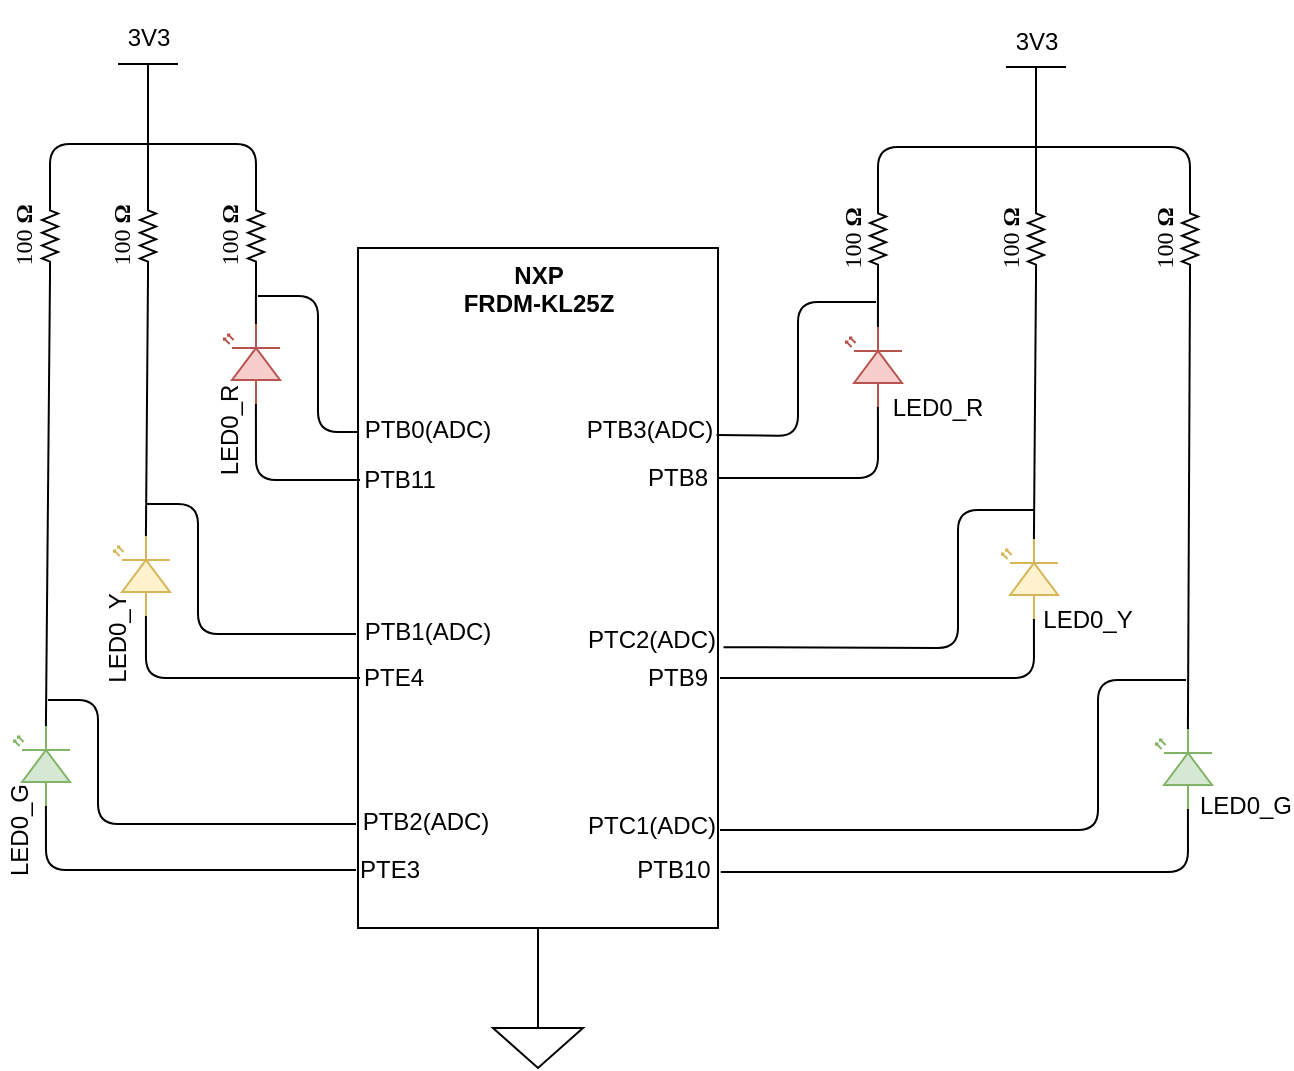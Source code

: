 <mxfile pages="1" version="11.2.5" type="device"><diagram name="Page-1" id="7e0a89b8-554c-2b80-1dc8-d5c74ca68de4"><mxGraphModel dx="1160" dy="662" grid="1" gridSize="10" guides="1" tooltips="1" connect="1" arrows="1" fold="1" page="1" pageScale="1" pageWidth="1100" pageHeight="850" background="#ffffff" math="0" shadow="0"><root><mxCell id="0"/><mxCell id="1" parent="0"/><mxCell id="2PeqNydTLMiZYNyqmPck-4" value="" style="rounded=0;whiteSpace=wrap;html=1;" parent="1" vertex="1"><mxGeometry x="440" y="180" width="180" height="340" as="geometry"/></mxCell><mxCell id="2PeqNydTLMiZYNyqmPck-20" value="" style="pointerEvents=1;verticalLabelPosition=bottom;shadow=0;dashed=0;align=center;fillColor=#ffffff;html=1;verticalAlign=top;strokeWidth=1;shape=mxgraph.electrical.signal_sources.signal_ground;" parent="1" vertex="1"><mxGeometry x="507.5" y="560" width="45" height="30" as="geometry"/></mxCell><mxCell id="2PeqNydTLMiZYNyqmPck-21" value="" style="endArrow=none;html=1;entryX=0.5;entryY=0;entryDx=0;entryDy=0;entryPerimeter=0;exitX=0.5;exitY=1;exitDx=0;exitDy=0;" parent="1" source="2PeqNydTLMiZYNyqmPck-4" target="2PeqNydTLMiZYNyqmPck-20" edge="1"><mxGeometry width="50" height="50" relative="1" as="geometry"><mxPoint x="420" y="590" as="sourcePoint"/><mxPoint x="470" y="540" as="targetPoint"/></mxGeometry></mxCell><mxCell id="wEV8gtDyHZMMf3aclOLT-19" value="NXP&lt;br&gt;FRDM-KL25Z" style="text;html=1;align=center;fontStyle=1" parent="1" vertex="1"><mxGeometry x="470" y="180" width="120" height="30" as="geometry"/></mxCell><mxCell id="wEV8gtDyHZMMf3aclOLT-66" value="PTB8" style="text;html=1;strokeColor=none;fillColor=none;align=center;verticalAlign=middle;whiteSpace=wrap;rounded=0;" parent="1" vertex="1"><mxGeometry x="580" y="284.5" width="40" height="20" as="geometry"/></mxCell><mxCell id="wEV8gtDyHZMMf3aclOLT-67" value="PTB9&lt;span style=&quot;font-family: &amp;#34;helvetica&amp;#34; , &amp;#34;arial&amp;#34; , sans-serif ; font-size: 0px ; white-space: nowrap&quot;&gt;%3CmxGraphModel%3E%3Croot%3E%3CmxCell%20id%3D%220%22%2F%3E%3CmxCell%20id%3D%221%22%20parent%3D%220%22%2F%3E%3CmxCell%20id%3D%222%22%20value%3D%22PTB8%22%20style%3D%22text%3Bhtml%3D1%3BstrokeColor%3Dnone%3BfillColor%3Dnone%3Balign%3Dcenter%3BverticalAlign%3Dmiddle%3BwhiteSpace%3Dwrap%3Brounded%3D0%3B%22%20vertex%3D%221%22%20parent%3D%221%22%3E%3CmxGeometry%20x%3D%22580%22%20y%3D%22240%22%20width%3D%2240%22%20height%3D%2220%22%20as%3D%22geometry%22%2F%3E%3C%2FmxCell%3E%3C%2Froot%3E%3C%2FmxGraphModel%3E&lt;/span&gt;" style="text;html=1;strokeColor=none;fillColor=none;align=center;verticalAlign=middle;whiteSpace=wrap;rounded=0;" parent="1" vertex="1"><mxGeometry x="580" y="385" width="40" height="20" as="geometry"/></mxCell><mxCell id="wEV8gtDyHZMMf3aclOLT-68" value="PTB10&lt;span style=&quot;font-family: &amp;#34;helvetica&amp;#34; , &amp;#34;arial&amp;#34; , sans-serif ; font-size: 0px ; white-space: nowrap&quot;&gt;%3CmxGraphModel%3E%3Croot%3E%3CmxCell%20id%3D%220%22%2F%3E%3CmxCell%20id%3D%221%22%20parent%3D%220%22%2F%3E%3CmxCell%20id%3D%222%22%20value%3D%22PTB8%22%20style%3D%22text%3Bhtml%3D1%3BstrokeColor%3Dnone%3BfillColor%3Dnone%3Balign%3Dcenter%3BverticalAlign%3Dmiddle%3BwhiteSpace%3Dwrap%3Brounded%3D0%3B%22%20vertex%3D%221%22%20parent%3D%221%22%3E%3CmxGeometry%20x%3D%22580%22%20y%3D%22240%22%20width%3D%2240%22%20height%3D%2220%22%20as%3D%22geometry%22%2F%3E%3C%2FmxCell%3E%3C%2Froot%3E%3C%2FmxGraphModel%3E&lt;/span&gt;" style="text;html=1;strokeColor=none;fillColor=none;align=center;verticalAlign=middle;whiteSpace=wrap;rounded=0;" parent="1" vertex="1"><mxGeometry x="577.5" y="481" width="40" height="20" as="geometry"/></mxCell><mxCell id="wEV8gtDyHZMMf3aclOLT-72" value="PTB3(ADC)" style="text;html=1;strokeColor=none;fillColor=none;align=center;verticalAlign=middle;whiteSpace=wrap;rounded=0;" parent="1" vertex="1"><mxGeometry x="566" y="261" width="40" height="20" as="geometry"/></mxCell><mxCell id="wEV8gtDyHZMMf3aclOLT-73" value="PTC2(ADC)" style="text;html=1;strokeColor=none;fillColor=none;align=center;verticalAlign=middle;whiteSpace=wrap;rounded=0;" parent="1" vertex="1"><mxGeometry x="567" y="366" width="40" height="20" as="geometry"/></mxCell><mxCell id="wEV8gtDyHZMMf3aclOLT-74" value="PTC1(ADC)" style="text;html=1;strokeColor=none;fillColor=none;align=center;verticalAlign=middle;whiteSpace=wrap;rounded=0;" parent="1" vertex="1"><mxGeometry x="567" y="459" width="40" height="20" as="geometry"/></mxCell><mxCell id="2PeqNydTLMiZYNyqmPck-8" value="PTB11" style="text;html=1;strokeColor=none;fillColor=none;align=center;verticalAlign=middle;whiteSpace=wrap;rounded=0;" parent="1" vertex="1"><mxGeometry x="441" y="286" width="40" height="20" as="geometry"/></mxCell><mxCell id="2PeqNydTLMiZYNyqmPck-9" value="PTE4" style="text;html=1;strokeColor=none;fillColor=none;align=center;verticalAlign=middle;whiteSpace=wrap;rounded=0;" parent="1" vertex="1"><mxGeometry x="438" y="385" width="40" height="20" as="geometry"/></mxCell><mxCell id="2PeqNydTLMiZYNyqmPck-10" value="PTE3" style="text;html=1;strokeColor=none;fillColor=none;align=center;verticalAlign=middle;whiteSpace=wrap;rounded=0;" parent="1" vertex="1"><mxGeometry x="436" y="481" width="40" height="20" as="geometry"/></mxCell><mxCell id="2PeqNydTLMiZYNyqmPck-1" value="100&amp;nbsp;&lt;b&gt;Ω&lt;/b&gt;" style="verticalLabelPosition=top;shadow=0;dashed=0;align=center;fillColor=#ffffff;html=1;verticalAlign=bottom;strokeWidth=1;shape=mxgraph.electrical.resistors.resistor_2;rounded=1;comic=0;labelBackgroundColor=none;fontFamily=Verdana;fontSize=12;fontColor=#000000;rotation=-90;labelPosition=center;" parent="1" vertex="1"><mxGeometry x="315" y="170" width="40" height="8" as="geometry"/></mxCell><mxCell id="wEV8gtDyHZMMf3aclOLT-4" value="100&amp;nbsp;&lt;b&gt;Ω&lt;/b&gt;" style="verticalLabelPosition=top;shadow=0;dashed=0;align=center;fillColor=#ffffff;html=1;verticalAlign=bottom;strokeWidth=1;shape=mxgraph.electrical.resistors.resistor_2;rounded=1;comic=0;labelBackgroundColor=none;fontFamily=Verdana;fontSize=12;fontColor=#000000;rotation=-90;labelPosition=center;" parent="1" vertex="1"><mxGeometry x="369" y="170" width="40" height="8" as="geometry"/></mxCell><mxCell id="wEV8gtDyHZMMf3aclOLT-5" value="100&amp;nbsp;&lt;b&gt;Ω&lt;/b&gt;" style="verticalLabelPosition=top;shadow=0;dashed=0;align=center;fillColor=#ffffff;html=1;verticalAlign=bottom;strokeWidth=1;shape=mxgraph.electrical.resistors.resistor_2;rounded=1;comic=0;labelBackgroundColor=none;fontFamily=Verdana;fontSize=12;fontColor=#000000;rotation=-90;labelPosition=center;" parent="1" vertex="1"><mxGeometry x="266" y="170" width="40" height="8" as="geometry"/></mxCell><mxCell id="wEV8gtDyHZMMf3aclOLT-15" value="PTB0(ADC)" style="text;html=1;strokeColor=none;fillColor=none;align=center;verticalAlign=middle;whiteSpace=wrap;rounded=0;" parent="1" vertex="1"><mxGeometry x="455" y="261" width="40" height="20" as="geometry"/></mxCell><mxCell id="wEV8gtDyHZMMf3aclOLT-17" value="PTB1(ADC)" style="text;html=1;strokeColor=none;fillColor=none;align=center;verticalAlign=middle;whiteSpace=wrap;rounded=0;" parent="1" vertex="1"><mxGeometry x="455" y="362" width="40" height="20" as="geometry"/></mxCell><mxCell id="wEV8gtDyHZMMf3aclOLT-23" value="PTB2(ADC)" style="text;html=1;strokeColor=none;fillColor=none;align=center;verticalAlign=middle;whiteSpace=wrap;rounded=0;" parent="1" vertex="1"><mxGeometry x="454" y="457" width="40" height="20" as="geometry"/></mxCell><mxCell id="2PeqNydTLMiZYNyqmPck-35" value="LED0_R" style="text;html=1;strokeColor=none;fillColor=none;align=center;verticalAlign=middle;whiteSpace=wrap;rounded=0;rotation=-90;" parent="1" vertex="1"><mxGeometry x="356" y="261" width="40" height="20" as="geometry"/></mxCell><mxCell id="2PeqNydTLMiZYNyqmPck-2" value="" style="verticalLabelPosition=bottom;shadow=0;dashed=0;align=center;fillColor=#f8cecc;html=1;verticalAlign=top;strokeWidth=1;shape=mxgraph.electrical.opto_electronics.led_2;pointerEvents=1;rotation=-90;strokeColor=#b85450;" parent="1" vertex="1"><mxGeometry x="367" y="224" width="40" height="28" as="geometry"/></mxCell><mxCell id="2PeqNydTLMiZYNyqmPck-22" value="" style="verticalLabelPosition=bottom;shadow=0;dashed=0;align=center;fillColor=#fff2cc;html=1;verticalAlign=top;strokeWidth=1;shape=mxgraph.electrical.opto_electronics.led_2;pointerEvents=1;rotation=-90;strokeColor=#d6b656;" parent="1" vertex="1"><mxGeometry x="312" y="330" width="40" height="28" as="geometry"/></mxCell><mxCell id="2PeqNydTLMiZYNyqmPck-36" value="LED0_Y" style="text;html=1;strokeColor=none;fillColor=none;align=center;verticalAlign=middle;whiteSpace=wrap;rounded=0;rotation=-90;" parent="1" vertex="1"><mxGeometry x="300" y="365" width="40" height="20" as="geometry"/></mxCell><mxCell id="2PeqNydTLMiZYNyqmPck-23" value="" style="verticalLabelPosition=bottom;shadow=0;dashed=0;align=center;fillColor=#d5e8d4;html=1;verticalAlign=top;strokeWidth=1;shape=mxgraph.electrical.opto_electronics.led_2;pointerEvents=1;rotation=-90;strokeColor=#82b366;" parent="1" vertex="1"><mxGeometry x="262" y="425" width="40" height="28" as="geometry"/></mxCell><mxCell id="2PeqNydTLMiZYNyqmPck-37" value="LED0_G" style="text;html=1;strokeColor=none;fillColor=none;align=center;verticalAlign=middle;whiteSpace=wrap;rounded=0;rotation=-90;" parent="1" vertex="1"><mxGeometry x="251" y="461" width="40" height="20" as="geometry"/></mxCell><mxCell id="HJzv88cl3X_mWu_d0Fmc-2" value="&lt;span style=&quot;font-size: 12px&quot;&gt;3V3&lt;/span&gt;" style="verticalLabelPosition=top;verticalAlign=bottom;shape=mxgraph.electrical.signal_sources.vss2;shadow=0;dashed=0;fillColor=#ffffff;align=center;strokeColor=#000000;strokeWidth=1;fontSize=24;html=1;" vertex="1" parent="1"><mxGeometry x="320" y="88" width="30" height="20" as="geometry"/></mxCell><mxCell id="HJzv88cl3X_mWu_d0Fmc-5" value="" style="endArrow=none;html=1;entryX=1;entryY=0.57;entryDx=0;entryDy=0;entryPerimeter=0;exitX=0;exitY=0.5;exitDx=0;exitDy=0;exitPerimeter=0;" edge="1" parent="1" source="wEV8gtDyHZMMf3aclOLT-4" target="2PeqNydTLMiZYNyqmPck-2"><mxGeometry width="50" height="50" relative="1" as="geometry"><mxPoint x="256" y="228" as="sourcePoint"/><mxPoint x="306" y="178" as="targetPoint"/></mxGeometry></mxCell><mxCell id="HJzv88cl3X_mWu_d0Fmc-6" value="" style="endArrow=none;html=1;entryX=1;entryY=0.5;entryDx=0;entryDy=0;entryPerimeter=0;exitX=1;exitY=0.5;exitDx=0;exitDy=0;exitPerimeter=0;" edge="1" parent="1" source="wEV8gtDyHZMMf3aclOLT-5" target="wEV8gtDyHZMMf3aclOLT-4"><mxGeometry width="50" height="50" relative="1" as="geometry"><mxPoint x="220" y="154" as="sourcePoint"/><mxPoint x="280" y="168" as="targetPoint"/><Array as="points"><mxPoint x="286" y="128"/><mxPoint x="389" y="128"/></Array></mxGeometry></mxCell><mxCell id="HJzv88cl3X_mWu_d0Fmc-7" value="" style="endArrow=none;html=1;entryX=0;entryY=0.57;entryDx=0;entryDy=0;entryPerimeter=0;exitX=0;exitY=0.5;exitDx=0;exitDy=0;rounded=1;" edge="1" parent="1" source="2PeqNydTLMiZYNyqmPck-8" target="2PeqNydTLMiZYNyqmPck-2"><mxGeometry width="50" height="50" relative="1" as="geometry"><mxPoint x="290" y="318" as="sourcePoint"/><mxPoint x="340" y="268" as="targetPoint"/><Array as="points"><mxPoint x="389" y="296"/></Array></mxGeometry></mxCell><mxCell id="HJzv88cl3X_mWu_d0Fmc-10" value="" style="endArrow=none;html=1;" edge="1" parent="1"><mxGeometry width="50" height="50" relative="1" as="geometry"><mxPoint x="440" y="272" as="sourcePoint"/><mxPoint x="390" y="204" as="targetPoint"/><Array as="points"><mxPoint x="420" y="272"/><mxPoint x="420" y="204"/></Array></mxGeometry></mxCell><mxCell id="HJzv88cl3X_mWu_d0Fmc-11" value="" style="endArrow=none;html=1;entryX=0.075;entryY=0.5;entryDx=0;entryDy=0;exitX=0;exitY=0.57;exitDx=0;exitDy=0;exitPerimeter=0;entryPerimeter=0;" edge="1" parent="1" source="2PeqNydTLMiZYNyqmPck-22" target="2PeqNydTLMiZYNyqmPck-9"><mxGeometry width="50" height="50" relative="1" as="geometry"><mxPoint x="310" y="438" as="sourcePoint"/><mxPoint x="360" y="388" as="targetPoint"/><Array as="points"><mxPoint x="334" y="395"/></Array></mxGeometry></mxCell><mxCell id="HJzv88cl3X_mWu_d0Fmc-12" value="" style="endArrow=none;html=1;entryX=1;entryY=0.57;entryDx=0;entryDy=0;entryPerimeter=0;exitX=0;exitY=0.5;exitDx=0;exitDy=0;exitPerimeter=0;" edge="1" parent="1" source="2PeqNydTLMiZYNyqmPck-1" target="2PeqNydTLMiZYNyqmPck-22"><mxGeometry width="50" height="50" relative="1" as="geometry"><mxPoint x="199" y="328" as="sourcePoint"/><mxPoint x="249" y="278" as="targetPoint"/></mxGeometry></mxCell><mxCell id="HJzv88cl3X_mWu_d0Fmc-13" value="" style="endArrow=none;html=1;entryX=1;entryY=0.5;entryDx=0;entryDy=0;entryPerimeter=0;exitX=0.5;exitY=1;exitDx=0;exitDy=0;exitPerimeter=0;" edge="1" parent="1" source="HJzv88cl3X_mWu_d0Fmc-2" target="2PeqNydTLMiZYNyqmPck-1"><mxGeometry width="50" height="50" relative="1" as="geometry"><mxPoint x="140" y="308" as="sourcePoint"/><mxPoint x="190" y="258" as="targetPoint"/></mxGeometry></mxCell><mxCell id="HJzv88cl3X_mWu_d0Fmc-14" value="" style="endArrow=none;html=1;" edge="1" parent="1"><mxGeometry width="50" height="50" relative="1" as="geometry"><mxPoint x="334" y="308" as="sourcePoint"/><mxPoint x="439" y="373" as="targetPoint"/><Array as="points"><mxPoint x="360" y="308"/><mxPoint x="360" y="373"/></Array></mxGeometry></mxCell><mxCell id="HJzv88cl3X_mWu_d0Fmc-16" value="" style="endArrow=none;html=1;exitX=0;exitY=0.57;exitDx=0;exitDy=0;exitPerimeter=0;" edge="1" parent="1" source="2PeqNydTLMiZYNyqmPck-23"><mxGeometry width="50" height="50" relative="1" as="geometry"><mxPoint x="210" y="498" as="sourcePoint"/><mxPoint x="439" y="491" as="targetPoint"/><Array as="points"><mxPoint x="284" y="491"/></Array></mxGeometry></mxCell><mxCell id="HJzv88cl3X_mWu_d0Fmc-17" value="" style="endArrow=none;html=1;entryX=1;entryY=0.57;entryDx=0;entryDy=0;entryPerimeter=0;exitX=0;exitY=0.5;exitDx=0;exitDy=0;exitPerimeter=0;" edge="1" parent="1" source="wEV8gtDyHZMMf3aclOLT-5" target="2PeqNydTLMiZYNyqmPck-23"><mxGeometry width="50" height="50" relative="1" as="geometry"><mxPoint x="129" y="408" as="sourcePoint"/><mxPoint x="179" y="358" as="targetPoint"/></mxGeometry></mxCell><mxCell id="HJzv88cl3X_mWu_d0Fmc-18" value="" style="endArrow=none;html=1;" edge="1" parent="1"><mxGeometry width="50" height="50" relative="1" as="geometry"><mxPoint x="285" y="406" as="sourcePoint"/><mxPoint x="439" y="468" as="targetPoint"/><Array as="points"><mxPoint x="310" y="406"/><mxPoint x="310" y="468"/></Array></mxGeometry></mxCell><mxCell id="HJzv88cl3X_mWu_d0Fmc-23" value="100&amp;nbsp;&lt;b&gt;Ω&lt;/b&gt;" style="verticalLabelPosition=top;shadow=0;dashed=0;align=center;fillColor=#ffffff;html=1;verticalAlign=bottom;strokeWidth=1;shape=mxgraph.electrical.resistors.resistor_2;rounded=1;comic=0;labelBackgroundColor=none;fontFamily=Verdana;fontSize=12;fontColor=#000000;rotation=-90;labelPosition=center;" vertex="1" parent="1"><mxGeometry x="759" y="171.5" width="40" height="8" as="geometry"/></mxCell><mxCell id="HJzv88cl3X_mWu_d0Fmc-24" value="100&amp;nbsp;&lt;b&gt;Ω&lt;/b&gt;" style="verticalLabelPosition=top;shadow=0;dashed=0;align=center;fillColor=#ffffff;html=1;verticalAlign=bottom;strokeWidth=1;shape=mxgraph.electrical.resistors.resistor_2;rounded=1;comic=0;labelBackgroundColor=none;fontFamily=Verdana;fontSize=12;fontColor=#000000;rotation=-90;labelPosition=center;" vertex="1" parent="1"><mxGeometry x="836" y="171.5" width="40" height="8" as="geometry"/></mxCell><mxCell id="HJzv88cl3X_mWu_d0Fmc-25" value="100&amp;nbsp;&lt;b&gt;Ω&lt;/b&gt;" style="verticalLabelPosition=top;shadow=0;dashed=0;align=center;fillColor=#ffffff;html=1;verticalAlign=bottom;strokeWidth=1;shape=mxgraph.electrical.resistors.resistor_2;rounded=1;comic=0;labelBackgroundColor=none;fontFamily=Verdana;fontSize=12;fontColor=#000000;rotation=-90;labelPosition=center;" vertex="1" parent="1"><mxGeometry x="680" y="171.5" width="40" height="8" as="geometry"/></mxCell><mxCell id="HJzv88cl3X_mWu_d0Fmc-26" value="LED0_R" style="text;html=1;strokeColor=none;fillColor=none;align=center;verticalAlign=middle;whiteSpace=wrap;rounded=0;" vertex="1" parent="1"><mxGeometry x="710" y="249.5" width="40" height="20" as="geometry"/></mxCell><mxCell id="HJzv88cl3X_mWu_d0Fmc-27" value="" style="verticalLabelPosition=bottom;shadow=0;dashed=0;align=center;fillColor=#f8cecc;html=1;verticalAlign=top;strokeWidth=1;shape=mxgraph.electrical.opto_electronics.led_2;pointerEvents=1;rotation=-90;strokeColor=#b85450;" vertex="1" parent="1"><mxGeometry x="678" y="225.5" width="40" height="28" as="geometry"/></mxCell><mxCell id="HJzv88cl3X_mWu_d0Fmc-28" value="" style="verticalLabelPosition=bottom;shadow=0;dashed=0;align=center;fillColor=#fff2cc;html=1;verticalAlign=top;strokeWidth=1;shape=mxgraph.electrical.opto_electronics.led_2;pointerEvents=1;rotation=-90;strokeColor=#d6b656;" vertex="1" parent="1"><mxGeometry x="756" y="331.5" width="40" height="28" as="geometry"/></mxCell><mxCell id="HJzv88cl3X_mWu_d0Fmc-29" value="LED0_Y" style="text;html=1;strokeColor=none;fillColor=none;align=center;verticalAlign=middle;whiteSpace=wrap;rounded=0;" vertex="1" parent="1"><mxGeometry x="785" y="356" width="40" height="20" as="geometry"/></mxCell><mxCell id="HJzv88cl3X_mWu_d0Fmc-30" value="" style="verticalLabelPosition=bottom;shadow=0;dashed=0;align=center;fillColor=#d5e8d4;html=1;verticalAlign=top;strokeWidth=1;shape=mxgraph.electrical.opto_electronics.led_2;pointerEvents=1;rotation=-90;strokeColor=#82b366;" vertex="1" parent="1"><mxGeometry x="833" y="426.5" width="40" height="28" as="geometry"/></mxCell><mxCell id="HJzv88cl3X_mWu_d0Fmc-31" value="LED0_G" style="text;html=1;strokeColor=none;fillColor=none;align=center;verticalAlign=middle;whiteSpace=wrap;rounded=0;" vertex="1" parent="1"><mxGeometry x="864" y="449" width="40" height="20" as="geometry"/></mxCell><mxCell id="HJzv88cl3X_mWu_d0Fmc-32" value="&lt;span style=&quot;font-size: 12px&quot;&gt;3V3&lt;/span&gt;" style="verticalLabelPosition=top;verticalAlign=bottom;shape=mxgraph.electrical.signal_sources.vss2;shadow=0;dashed=0;fillColor=#ffffff;align=center;strokeColor=#000000;strokeWidth=1;fontSize=24;html=1;" vertex="1" parent="1"><mxGeometry x="764" y="89.5" width="30" height="20" as="geometry"/></mxCell><mxCell id="HJzv88cl3X_mWu_d0Fmc-33" value="" style="endArrow=none;html=1;entryX=1;entryY=0.5;entryDx=0;entryDy=0;entryPerimeter=0;exitX=1;exitY=0.5;exitDx=0;exitDy=0;exitPerimeter=0;" edge="1" parent="1" source="HJzv88cl3X_mWu_d0Fmc-25" target="HJzv88cl3X_mWu_d0Fmc-24"><mxGeometry width="50" height="50" relative="1" as="geometry"><mxPoint x="713" y="155.5" as="sourcePoint"/><mxPoint x="773" y="169.5" as="targetPoint"/><Array as="points"><mxPoint x="700" y="129.5"/><mxPoint x="856" y="129.5"/></Array></mxGeometry></mxCell><mxCell id="HJzv88cl3X_mWu_d0Fmc-34" value="" style="endArrow=none;html=1;entryX=1;entryY=0.5;entryDx=0;entryDy=0;entryPerimeter=0;exitX=0.5;exitY=1;exitDx=0;exitDy=0;exitPerimeter=0;" edge="1" parent="1" source="HJzv88cl3X_mWu_d0Fmc-32" target="HJzv88cl3X_mWu_d0Fmc-23"><mxGeometry width="50" height="50" relative="1" as="geometry"><mxPoint x="633" y="309.5" as="sourcePoint"/><mxPoint x="683" y="259.5" as="targetPoint"/></mxGeometry></mxCell><mxCell id="HJzv88cl3X_mWu_d0Fmc-35" value="" style="endArrow=none;html=1;exitX=0;exitY=0.5;exitDx=0;exitDy=0;exitPerimeter=0;entryX=1;entryY=0.57;entryDx=0;entryDy=0;entryPerimeter=0;" edge="1" parent="1" source="HJzv88cl3X_mWu_d0Fmc-25" target="HJzv88cl3X_mWu_d0Fmc-27"><mxGeometry width="50" height="50" relative="1" as="geometry"><mxPoint x="820" y="270" as="sourcePoint"/><mxPoint x="870" y="220" as="targetPoint"/></mxGeometry></mxCell><mxCell id="HJzv88cl3X_mWu_d0Fmc-36" value="" style="endArrow=none;html=1;entryX=0;entryY=0.5;entryDx=0;entryDy=0;entryPerimeter=0;exitX=1;exitY=0.57;exitDx=0;exitDy=0;exitPerimeter=0;" edge="1" parent="1" source="HJzv88cl3X_mWu_d0Fmc-28" target="HJzv88cl3X_mWu_d0Fmc-23"><mxGeometry width="50" height="50" relative="1" as="geometry"><mxPoint x="810" y="290" as="sourcePoint"/><mxPoint x="860" y="240" as="targetPoint"/></mxGeometry></mxCell><mxCell id="HJzv88cl3X_mWu_d0Fmc-37" value="" style="endArrow=none;html=1;entryX=0;entryY=0.5;entryDx=0;entryDy=0;entryPerimeter=0;exitX=1;exitY=0.57;exitDx=0;exitDy=0;exitPerimeter=0;" edge="1" parent="1" source="HJzv88cl3X_mWu_d0Fmc-30" target="HJzv88cl3X_mWu_d0Fmc-24"><mxGeometry width="50" height="50" relative="1" as="geometry"><mxPoint x="890" y="330" as="sourcePoint"/><mxPoint x="940" y="280" as="targetPoint"/></mxGeometry></mxCell><mxCell id="HJzv88cl3X_mWu_d0Fmc-39" value="" style="endArrow=none;html=1;entryX=0;entryY=0.57;entryDx=0;entryDy=0;entryPerimeter=0;exitX=1;exitY=0.525;exitDx=0;exitDy=0;exitPerimeter=0;" edge="1" parent="1" source="wEV8gtDyHZMMf3aclOLT-66" target="HJzv88cl3X_mWu_d0Fmc-27"><mxGeometry width="50" height="50" relative="1" as="geometry"><mxPoint x="660" y="410" as="sourcePoint"/><mxPoint x="710" y="360" as="targetPoint"/><Array as="points"><mxPoint x="700" y="295"/></Array></mxGeometry></mxCell><mxCell id="HJzv88cl3X_mWu_d0Fmc-40" value="" style="endArrow=none;html=1;entryX=0;entryY=0.57;entryDx=0;entryDy=0;entryPerimeter=0;exitX=1.025;exitY=0.5;exitDx=0;exitDy=0;exitPerimeter=0;" edge="1" parent="1" source="wEV8gtDyHZMMf3aclOLT-67" target="HJzv88cl3X_mWu_d0Fmc-28"><mxGeometry width="50" height="50" relative="1" as="geometry"><mxPoint x="720" y="480" as="sourcePoint"/><mxPoint x="770" y="430" as="targetPoint"/><Array as="points"><mxPoint x="778" y="395"/></Array></mxGeometry></mxCell><mxCell id="HJzv88cl3X_mWu_d0Fmc-41" value="" style="endArrow=none;html=1;entryX=0;entryY=0.57;entryDx=0;entryDy=0;entryPerimeter=0;exitX=1.097;exitY=0.55;exitDx=0;exitDy=0;exitPerimeter=0;" edge="1" parent="1" source="wEV8gtDyHZMMf3aclOLT-68" target="HJzv88cl3X_mWu_d0Fmc-30"><mxGeometry width="50" height="50" relative="1" as="geometry"><mxPoint x="770" y="530" as="sourcePoint"/><mxPoint x="820" y="480" as="targetPoint"/><Array as="points"><mxPoint x="855" y="492"/></Array></mxGeometry></mxCell><mxCell id="HJzv88cl3X_mWu_d0Fmc-42" value="" style="endArrow=none;html=1;" edge="1" parent="1"><mxGeometry width="50" height="50" relative="1" as="geometry"><mxPoint x="621" y="471" as="sourcePoint"/><mxPoint x="854" y="396" as="targetPoint"/><Array as="points"><mxPoint x="810" y="471"/><mxPoint x="810" y="396"/></Array></mxGeometry></mxCell><mxCell id="HJzv88cl3X_mWu_d0Fmc-43" value="" style="endArrow=none;html=1;exitX=1.069;exitY=-0.271;exitDx=0;exitDy=0;exitPerimeter=0;" edge="1" parent="1" source="wEV8gtDyHZMMf3aclOLT-67"><mxGeometry width="50" height="50" relative="1" as="geometry"><mxPoint x="660" y="370" as="sourcePoint"/><mxPoint x="778" y="311" as="targetPoint"/><Array as="points"><mxPoint x="740" y="380"/><mxPoint x="740" y="311"/></Array></mxGeometry></mxCell><mxCell id="HJzv88cl3X_mWu_d0Fmc-44" value="" style="endArrow=none;html=1;exitX=0.996;exitY=0.275;exitDx=0;exitDy=0;exitPerimeter=0;" edge="1" parent="1" source="2PeqNydTLMiZYNyqmPck-4"><mxGeometry width="50" height="50" relative="1" as="geometry"><mxPoint x="630" y="250" as="sourcePoint"/><mxPoint x="699" y="207" as="targetPoint"/><Array as="points"><mxPoint x="660" y="274"/><mxPoint x="660" y="207"/></Array></mxGeometry></mxCell></root></mxGraphModel></diagram></mxfile>